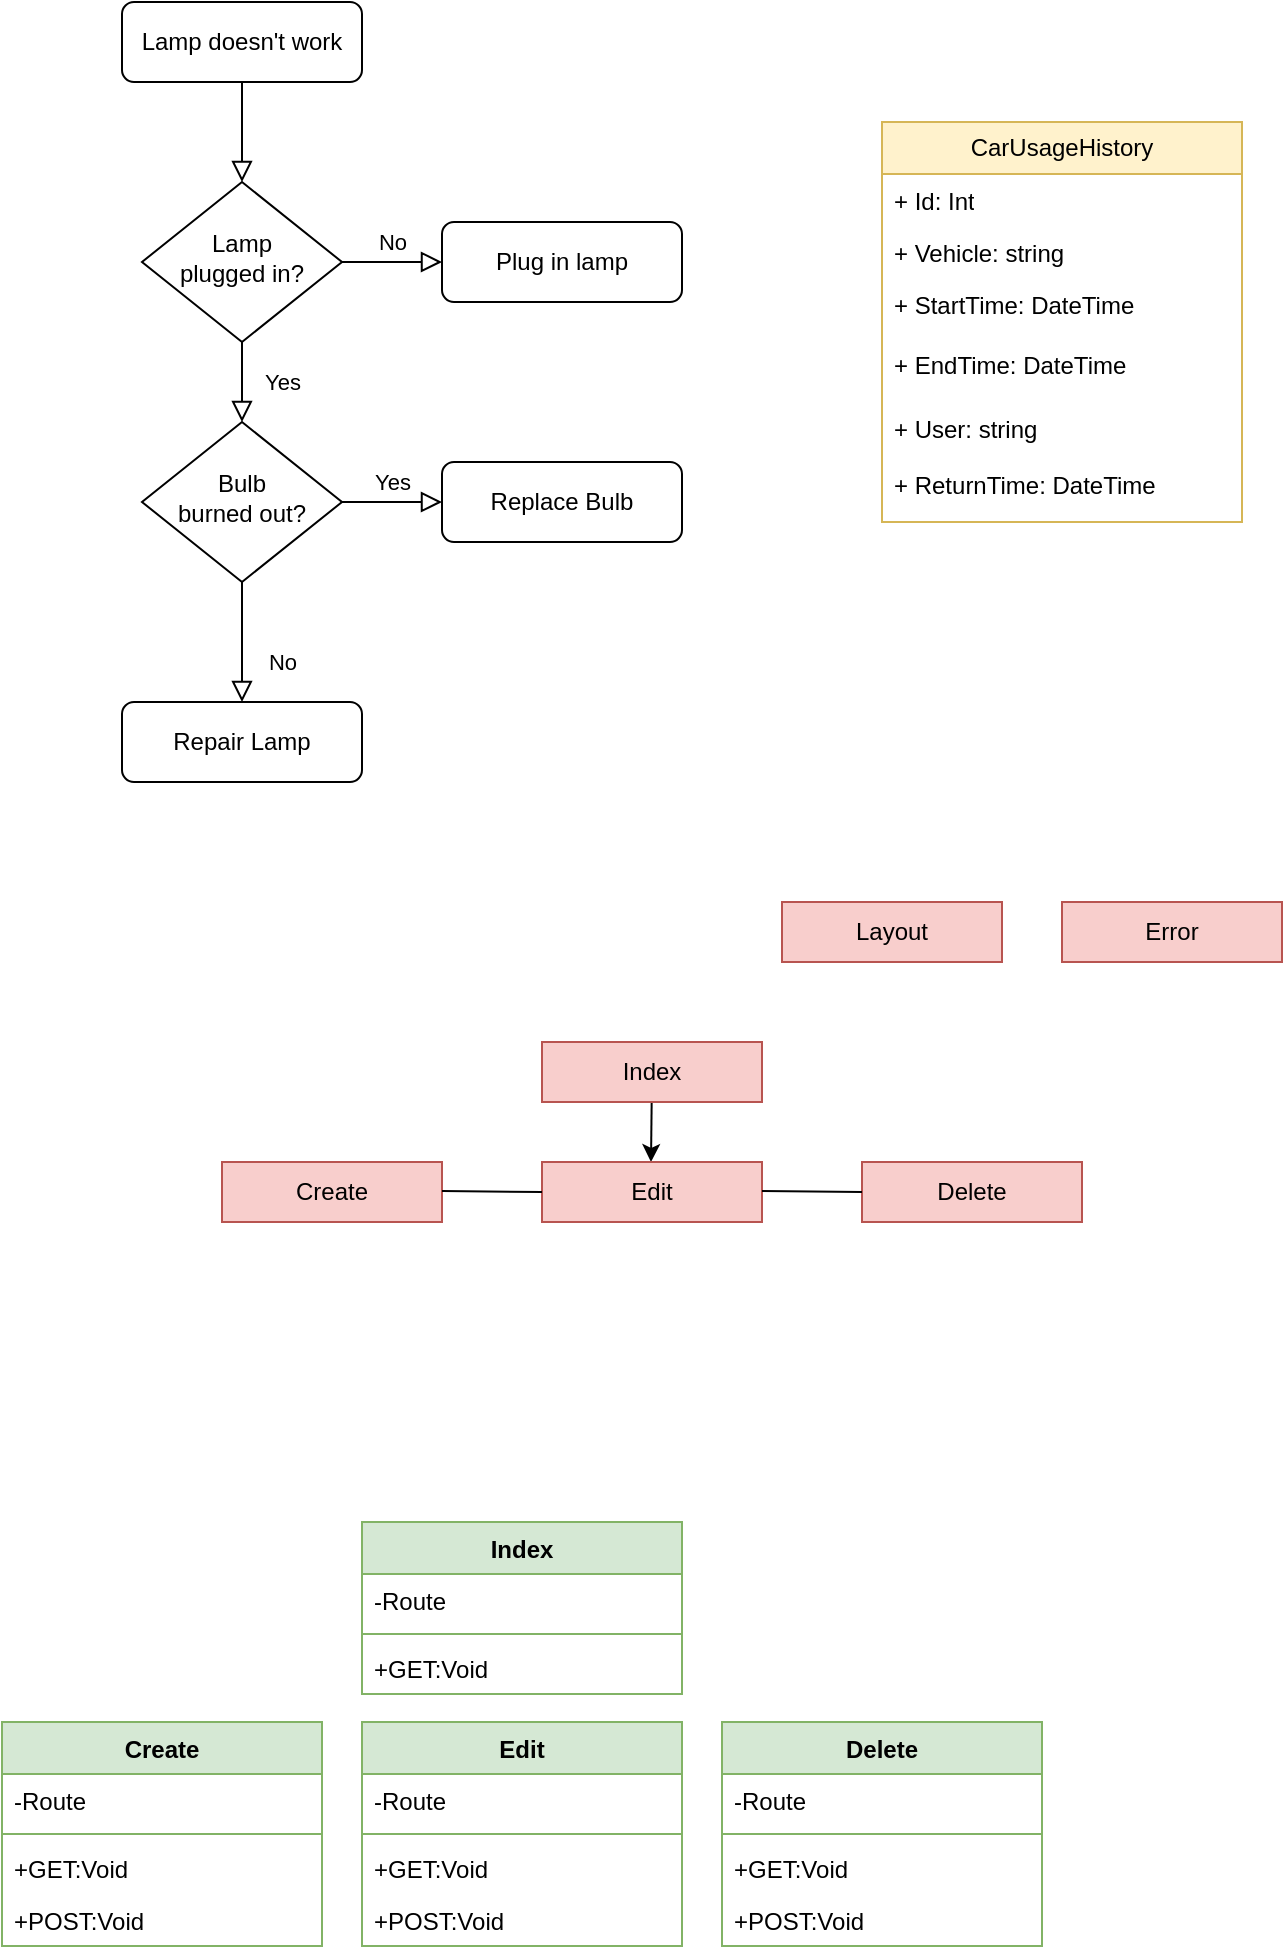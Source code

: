 <mxfile version="21.5.2" type="github">
  <diagram id="C5RBs43oDa-KdzZeNtuy" name="Page-1">
    <mxGraphModel dx="1434" dy="841" grid="1" gridSize="10" guides="1" tooltips="1" connect="1" arrows="1" fold="1" page="1" pageScale="1" pageWidth="827" pageHeight="1169" math="0" shadow="0">
      <root>
        <mxCell id="WIyWlLk6GJQsqaUBKTNV-0" />
        <mxCell id="WIyWlLk6GJQsqaUBKTNV-1" parent="WIyWlLk6GJQsqaUBKTNV-0" />
        <mxCell id="WIyWlLk6GJQsqaUBKTNV-2" value="" style="rounded=0;html=1;jettySize=auto;orthogonalLoop=1;fontSize=11;endArrow=block;endFill=0;endSize=8;strokeWidth=1;shadow=0;labelBackgroundColor=none;edgeStyle=orthogonalEdgeStyle;" parent="WIyWlLk6GJQsqaUBKTNV-1" source="WIyWlLk6GJQsqaUBKTNV-3" target="WIyWlLk6GJQsqaUBKTNV-6" edge="1">
          <mxGeometry relative="1" as="geometry" />
        </mxCell>
        <mxCell id="WIyWlLk6GJQsqaUBKTNV-3" value="Lamp doesn&#39;t work" style="rounded=1;whiteSpace=wrap;html=1;fontSize=12;glass=0;strokeWidth=1;shadow=0;" parent="WIyWlLk6GJQsqaUBKTNV-1" vertex="1">
          <mxGeometry x="160" y="80" width="120" height="40" as="geometry" />
        </mxCell>
        <mxCell id="WIyWlLk6GJQsqaUBKTNV-4" value="Yes" style="rounded=0;html=1;jettySize=auto;orthogonalLoop=1;fontSize=11;endArrow=block;endFill=0;endSize=8;strokeWidth=1;shadow=0;labelBackgroundColor=none;edgeStyle=orthogonalEdgeStyle;" parent="WIyWlLk6GJQsqaUBKTNV-1" source="WIyWlLk6GJQsqaUBKTNV-6" target="WIyWlLk6GJQsqaUBKTNV-10" edge="1">
          <mxGeometry y="20" relative="1" as="geometry">
            <mxPoint as="offset" />
          </mxGeometry>
        </mxCell>
        <mxCell id="WIyWlLk6GJQsqaUBKTNV-5" value="No" style="edgeStyle=orthogonalEdgeStyle;rounded=0;html=1;jettySize=auto;orthogonalLoop=1;fontSize=11;endArrow=block;endFill=0;endSize=8;strokeWidth=1;shadow=0;labelBackgroundColor=none;" parent="WIyWlLk6GJQsqaUBKTNV-1" source="WIyWlLk6GJQsqaUBKTNV-6" target="WIyWlLk6GJQsqaUBKTNV-7" edge="1">
          <mxGeometry y="10" relative="1" as="geometry">
            <mxPoint as="offset" />
          </mxGeometry>
        </mxCell>
        <mxCell id="WIyWlLk6GJQsqaUBKTNV-6" value="Lamp&lt;br&gt;plugged in?" style="rhombus;whiteSpace=wrap;html=1;shadow=0;fontFamily=Helvetica;fontSize=12;align=center;strokeWidth=1;spacing=6;spacingTop=-4;" parent="WIyWlLk6GJQsqaUBKTNV-1" vertex="1">
          <mxGeometry x="170" y="170" width="100" height="80" as="geometry" />
        </mxCell>
        <mxCell id="WIyWlLk6GJQsqaUBKTNV-7" value="Plug in lamp" style="rounded=1;whiteSpace=wrap;html=1;fontSize=12;glass=0;strokeWidth=1;shadow=0;" parent="WIyWlLk6GJQsqaUBKTNV-1" vertex="1">
          <mxGeometry x="320" y="190" width="120" height="40" as="geometry" />
        </mxCell>
        <mxCell id="WIyWlLk6GJQsqaUBKTNV-8" value="No" style="rounded=0;html=1;jettySize=auto;orthogonalLoop=1;fontSize=11;endArrow=block;endFill=0;endSize=8;strokeWidth=1;shadow=0;labelBackgroundColor=none;edgeStyle=orthogonalEdgeStyle;" parent="WIyWlLk6GJQsqaUBKTNV-1" source="WIyWlLk6GJQsqaUBKTNV-10" target="WIyWlLk6GJQsqaUBKTNV-11" edge="1">
          <mxGeometry x="0.333" y="20" relative="1" as="geometry">
            <mxPoint as="offset" />
          </mxGeometry>
        </mxCell>
        <mxCell id="WIyWlLk6GJQsqaUBKTNV-9" value="Yes" style="edgeStyle=orthogonalEdgeStyle;rounded=0;html=1;jettySize=auto;orthogonalLoop=1;fontSize=11;endArrow=block;endFill=0;endSize=8;strokeWidth=1;shadow=0;labelBackgroundColor=none;" parent="WIyWlLk6GJQsqaUBKTNV-1" source="WIyWlLk6GJQsqaUBKTNV-10" target="WIyWlLk6GJQsqaUBKTNV-12" edge="1">
          <mxGeometry y="10" relative="1" as="geometry">
            <mxPoint as="offset" />
          </mxGeometry>
        </mxCell>
        <mxCell id="WIyWlLk6GJQsqaUBKTNV-10" value="Bulb&lt;br&gt;burned out?" style="rhombus;whiteSpace=wrap;html=1;shadow=0;fontFamily=Helvetica;fontSize=12;align=center;strokeWidth=1;spacing=6;spacingTop=-4;" parent="WIyWlLk6GJQsqaUBKTNV-1" vertex="1">
          <mxGeometry x="170" y="290" width="100" height="80" as="geometry" />
        </mxCell>
        <mxCell id="WIyWlLk6GJQsqaUBKTNV-11" value="Repair Lamp" style="rounded=1;whiteSpace=wrap;html=1;fontSize=12;glass=0;strokeWidth=1;shadow=0;" parent="WIyWlLk6GJQsqaUBKTNV-1" vertex="1">
          <mxGeometry x="160" y="430" width="120" height="40" as="geometry" />
        </mxCell>
        <mxCell id="WIyWlLk6GJQsqaUBKTNV-12" value="Replace Bulb" style="rounded=1;whiteSpace=wrap;html=1;fontSize=12;glass=0;strokeWidth=1;shadow=0;" parent="WIyWlLk6GJQsqaUBKTNV-1" vertex="1">
          <mxGeometry x="320" y="310" width="120" height="40" as="geometry" />
        </mxCell>
        <mxCell id="zlqTwgKl69pXpOVkf6Hf-0" value="CarUsageHistory" style="swimlane;fontStyle=0;childLayout=stackLayout;horizontal=1;startSize=26;fillColor=#fff2cc;horizontalStack=0;resizeParent=1;resizeParentMax=0;resizeLast=0;collapsible=1;marginBottom=0;whiteSpace=wrap;html=1;strokeColor=#d6b656;" vertex="1" parent="WIyWlLk6GJQsqaUBKTNV-1">
          <mxGeometry x="540" y="140" width="180" height="200" as="geometry">
            <mxRectangle x="590" y="200" width="130" height="30" as="alternateBounds" />
          </mxGeometry>
        </mxCell>
        <mxCell id="zlqTwgKl69pXpOVkf6Hf-1" value="+ Id: Int" style="text;strokeColor=none;fillColor=none;align=left;verticalAlign=top;spacingLeft=4;spacingRight=4;overflow=hidden;rotatable=0;points=[[0,0.5],[1,0.5]];portConstraint=eastwest;whiteSpace=wrap;html=1;" vertex="1" parent="zlqTwgKl69pXpOVkf6Hf-0">
          <mxGeometry y="26" width="180" height="26" as="geometry" />
        </mxCell>
        <mxCell id="zlqTwgKl69pXpOVkf6Hf-2" value="+ Vehicle: string" style="text;strokeColor=none;fillColor=none;align=left;verticalAlign=top;spacingLeft=4;spacingRight=4;overflow=hidden;rotatable=0;points=[[0,0.5],[1,0.5]];portConstraint=eastwest;whiteSpace=wrap;html=1;" vertex="1" parent="zlqTwgKl69pXpOVkf6Hf-0">
          <mxGeometry y="52" width="180" height="26" as="geometry" />
        </mxCell>
        <mxCell id="zlqTwgKl69pXpOVkf6Hf-3" value="+ StartTime: DateTime" style="text;strokeColor=none;fillColor=none;align=left;verticalAlign=top;spacingLeft=4;spacingRight=4;overflow=hidden;rotatable=0;points=[[0,0.5],[1,0.5]];portConstraint=eastwest;whiteSpace=wrap;html=1;" vertex="1" parent="zlqTwgKl69pXpOVkf6Hf-0">
          <mxGeometry y="78" width="180" height="30" as="geometry" />
        </mxCell>
        <mxCell id="zlqTwgKl69pXpOVkf6Hf-4" value="+ EndTime: DateTime" style="text;strokeColor=none;fillColor=none;align=left;verticalAlign=top;spacingLeft=4;spacingRight=4;overflow=hidden;rotatable=0;points=[[0,0.5],[1,0.5]];portConstraint=eastwest;whiteSpace=wrap;html=1;" vertex="1" parent="zlqTwgKl69pXpOVkf6Hf-0">
          <mxGeometry y="108" width="180" height="32" as="geometry" />
        </mxCell>
        <mxCell id="zlqTwgKl69pXpOVkf6Hf-10" value="+ User: string" style="text;strokeColor=none;fillColor=none;align=left;verticalAlign=top;spacingLeft=4;spacingRight=4;overflow=hidden;rotatable=0;points=[[0,0.5],[1,0.5]];portConstraint=eastwest;whiteSpace=wrap;html=1;" vertex="1" parent="zlqTwgKl69pXpOVkf6Hf-0">
          <mxGeometry y="140" width="180" height="28" as="geometry" />
        </mxCell>
        <mxCell id="zlqTwgKl69pXpOVkf6Hf-11" value="+ ReturnTime: DateTime" style="text;strokeColor=none;fillColor=none;align=left;verticalAlign=top;spacingLeft=4;spacingRight=4;overflow=hidden;rotatable=0;points=[[0,0.5],[1,0.5]];portConstraint=eastwest;whiteSpace=wrap;html=1;" vertex="1" parent="zlqTwgKl69pXpOVkf6Hf-0">
          <mxGeometry y="168" width="180" height="32" as="geometry" />
        </mxCell>
        <mxCell id="zlqTwgKl69pXpOVkf6Hf-13" value="Create" style="html=1;whiteSpace=wrap;fillColor=#f8cecc;strokeColor=#b85450;" vertex="1" parent="WIyWlLk6GJQsqaUBKTNV-1">
          <mxGeometry x="210" y="660" width="110" height="30" as="geometry" />
        </mxCell>
        <mxCell id="zlqTwgKl69pXpOVkf6Hf-14" value="" style="endArrow=classic;html=1;rounded=0;" edge="1" parent="WIyWlLk6GJQsqaUBKTNV-1" source="zlqTwgKl69pXpOVkf6Hf-20">
          <mxGeometry width="50" height="50" relative="1" as="geometry">
            <mxPoint x="424.5" y="610" as="sourcePoint" />
            <mxPoint x="424.5" y="660" as="targetPoint" />
          </mxGeometry>
        </mxCell>
        <mxCell id="zlqTwgKl69pXpOVkf6Hf-15" value="Layout" style="html=1;whiteSpace=wrap;fillColor=#f8cecc;strokeColor=#b85450;" vertex="1" parent="WIyWlLk6GJQsqaUBKTNV-1">
          <mxGeometry x="490" y="530" width="110" height="30" as="geometry" />
        </mxCell>
        <mxCell id="zlqTwgKl69pXpOVkf6Hf-16" value="Edit" style="html=1;whiteSpace=wrap;fillColor=#f8cecc;strokeColor=#b85450;" vertex="1" parent="WIyWlLk6GJQsqaUBKTNV-1">
          <mxGeometry x="370" y="660" width="110" height="30" as="geometry" />
        </mxCell>
        <mxCell id="zlqTwgKl69pXpOVkf6Hf-17" value="Delete" style="html=1;whiteSpace=wrap;fillColor=#f8cecc;strokeColor=#b85450;" vertex="1" parent="WIyWlLk6GJQsqaUBKTNV-1">
          <mxGeometry x="530" y="660" width="110" height="30" as="geometry" />
        </mxCell>
        <mxCell id="zlqTwgKl69pXpOVkf6Hf-18" value="" style="endArrow=none;html=1;rounded=0;entryX=0;entryY=0.5;entryDx=0;entryDy=0;" edge="1" parent="WIyWlLk6GJQsqaUBKTNV-1" target="zlqTwgKl69pXpOVkf6Hf-16">
          <mxGeometry width="50" height="50" relative="1" as="geometry">
            <mxPoint x="320" y="674.5" as="sourcePoint" />
            <mxPoint x="360" y="674.5" as="targetPoint" />
          </mxGeometry>
        </mxCell>
        <mxCell id="zlqTwgKl69pXpOVkf6Hf-19" value="" style="endArrow=none;html=1;rounded=0;entryX=0;entryY=0.5;entryDx=0;entryDy=0;" edge="1" parent="WIyWlLk6GJQsqaUBKTNV-1">
          <mxGeometry width="50" height="50" relative="1" as="geometry">
            <mxPoint x="480" y="674.5" as="sourcePoint" />
            <mxPoint x="530" y="675" as="targetPoint" />
          </mxGeometry>
        </mxCell>
        <mxCell id="zlqTwgKl69pXpOVkf6Hf-21" value="Error" style="html=1;whiteSpace=wrap;fillColor=#f8cecc;strokeColor=#b85450;" vertex="1" parent="WIyWlLk6GJQsqaUBKTNV-1">
          <mxGeometry x="630" y="530" width="110" height="30" as="geometry" />
        </mxCell>
        <mxCell id="zlqTwgKl69pXpOVkf6Hf-22" value="" style="endArrow=classic;html=1;rounded=0;" edge="1" parent="WIyWlLk6GJQsqaUBKTNV-1" target="zlqTwgKl69pXpOVkf6Hf-20">
          <mxGeometry width="50" height="50" relative="1" as="geometry">
            <mxPoint x="424.5" y="610" as="sourcePoint" />
            <mxPoint x="424.5" y="660" as="targetPoint" />
          </mxGeometry>
        </mxCell>
        <mxCell id="zlqTwgKl69pXpOVkf6Hf-20" value="Index" style="html=1;whiteSpace=wrap;fillColor=#f8cecc;strokeColor=#b85450;" vertex="1" parent="WIyWlLk6GJQsqaUBKTNV-1">
          <mxGeometry x="370" y="600" width="110" height="30" as="geometry" />
        </mxCell>
        <mxCell id="zlqTwgKl69pXpOVkf6Hf-23" value="Index" style="swimlane;fontStyle=1;align=center;verticalAlign=top;childLayout=stackLayout;horizontal=1;startSize=26;horizontalStack=0;resizeParent=1;resizeParentMax=0;resizeLast=0;collapsible=1;marginBottom=0;whiteSpace=wrap;html=1;fillColor=#d5e8d4;strokeColor=#82b366;" vertex="1" parent="WIyWlLk6GJQsqaUBKTNV-1">
          <mxGeometry x="280" y="840" width="160" height="86" as="geometry" />
        </mxCell>
        <mxCell id="zlqTwgKl69pXpOVkf6Hf-24" value="-Route&lt;br&gt;" style="text;strokeColor=none;fillColor=none;align=left;verticalAlign=top;spacingLeft=4;spacingRight=4;overflow=hidden;rotatable=0;points=[[0,0.5],[1,0.5]];portConstraint=eastwest;whiteSpace=wrap;html=1;" vertex="1" parent="zlqTwgKl69pXpOVkf6Hf-23">
          <mxGeometry y="26" width="160" height="26" as="geometry" />
        </mxCell>
        <mxCell id="zlqTwgKl69pXpOVkf6Hf-25" value="" style="line;strokeWidth=1;fillColor=none;align=left;verticalAlign=middle;spacingTop=-1;spacingLeft=3;spacingRight=3;rotatable=0;labelPosition=right;points=[];portConstraint=eastwest;strokeColor=inherit;" vertex="1" parent="zlqTwgKl69pXpOVkf6Hf-23">
          <mxGeometry y="52" width="160" height="8" as="geometry" />
        </mxCell>
        <mxCell id="zlqTwgKl69pXpOVkf6Hf-26" value="+GET:Void" style="text;strokeColor=none;fillColor=none;align=left;verticalAlign=top;spacingLeft=4;spacingRight=4;overflow=hidden;rotatable=0;points=[[0,0.5],[1,0.5]];portConstraint=eastwest;whiteSpace=wrap;html=1;" vertex="1" parent="zlqTwgKl69pXpOVkf6Hf-23">
          <mxGeometry y="60" width="160" height="26" as="geometry" />
        </mxCell>
        <mxCell id="zlqTwgKl69pXpOVkf6Hf-27" value="Create" style="swimlane;fontStyle=1;align=center;verticalAlign=top;childLayout=stackLayout;horizontal=1;startSize=26;horizontalStack=0;resizeParent=1;resizeParentMax=0;resizeLast=0;collapsible=1;marginBottom=0;whiteSpace=wrap;html=1;fillColor=#d5e8d4;strokeColor=#82b366;" vertex="1" parent="WIyWlLk6GJQsqaUBKTNV-1">
          <mxGeometry x="100" y="940" width="160" height="112" as="geometry" />
        </mxCell>
        <mxCell id="zlqTwgKl69pXpOVkf6Hf-28" value="-Route&lt;br&gt;" style="text;strokeColor=none;fillColor=none;align=left;verticalAlign=top;spacingLeft=4;spacingRight=4;overflow=hidden;rotatable=0;points=[[0,0.5],[1,0.5]];portConstraint=eastwest;whiteSpace=wrap;html=1;" vertex="1" parent="zlqTwgKl69pXpOVkf6Hf-27">
          <mxGeometry y="26" width="160" height="26" as="geometry" />
        </mxCell>
        <mxCell id="zlqTwgKl69pXpOVkf6Hf-29" value="" style="line;strokeWidth=1;fillColor=none;align=left;verticalAlign=middle;spacingTop=-1;spacingLeft=3;spacingRight=3;rotatable=0;labelPosition=right;points=[];portConstraint=eastwest;strokeColor=inherit;" vertex="1" parent="zlqTwgKl69pXpOVkf6Hf-27">
          <mxGeometry y="52" width="160" height="8" as="geometry" />
        </mxCell>
        <mxCell id="zlqTwgKl69pXpOVkf6Hf-30" value="+GET:Void" style="text;strokeColor=none;fillColor=none;align=left;verticalAlign=top;spacingLeft=4;spacingRight=4;overflow=hidden;rotatable=0;points=[[0,0.5],[1,0.5]];portConstraint=eastwest;whiteSpace=wrap;html=1;" vertex="1" parent="zlqTwgKl69pXpOVkf6Hf-27">
          <mxGeometry y="60" width="160" height="26" as="geometry" />
        </mxCell>
        <mxCell id="zlqTwgKl69pXpOVkf6Hf-31" value="+POST:Void" style="text;strokeColor=none;fillColor=none;align=left;verticalAlign=top;spacingLeft=4;spacingRight=4;overflow=hidden;rotatable=0;points=[[0,0.5],[1,0.5]];portConstraint=eastwest;whiteSpace=wrap;html=1;" vertex="1" parent="zlqTwgKl69pXpOVkf6Hf-27">
          <mxGeometry y="86" width="160" height="26" as="geometry" />
        </mxCell>
        <mxCell id="zlqTwgKl69pXpOVkf6Hf-32" value="Edit" style="swimlane;fontStyle=1;align=center;verticalAlign=top;childLayout=stackLayout;horizontal=1;startSize=26;horizontalStack=0;resizeParent=1;resizeParentMax=0;resizeLast=0;collapsible=1;marginBottom=0;whiteSpace=wrap;html=1;fillColor=#d5e8d4;strokeColor=#82b366;" vertex="1" parent="WIyWlLk6GJQsqaUBKTNV-1">
          <mxGeometry x="280" y="940" width="160" height="112" as="geometry" />
        </mxCell>
        <mxCell id="zlqTwgKl69pXpOVkf6Hf-33" value="-Route&lt;br&gt;" style="text;strokeColor=none;fillColor=none;align=left;verticalAlign=top;spacingLeft=4;spacingRight=4;overflow=hidden;rotatable=0;points=[[0,0.5],[1,0.5]];portConstraint=eastwest;whiteSpace=wrap;html=1;" vertex="1" parent="zlqTwgKl69pXpOVkf6Hf-32">
          <mxGeometry y="26" width="160" height="26" as="geometry" />
        </mxCell>
        <mxCell id="zlqTwgKl69pXpOVkf6Hf-34" value="" style="line;strokeWidth=1;fillColor=none;align=left;verticalAlign=middle;spacingTop=-1;spacingLeft=3;spacingRight=3;rotatable=0;labelPosition=right;points=[];portConstraint=eastwest;strokeColor=inherit;" vertex="1" parent="zlqTwgKl69pXpOVkf6Hf-32">
          <mxGeometry y="52" width="160" height="8" as="geometry" />
        </mxCell>
        <mxCell id="zlqTwgKl69pXpOVkf6Hf-35" value="+GET:Void" style="text;strokeColor=none;fillColor=none;align=left;verticalAlign=top;spacingLeft=4;spacingRight=4;overflow=hidden;rotatable=0;points=[[0,0.5],[1,0.5]];portConstraint=eastwest;whiteSpace=wrap;html=1;" vertex="1" parent="zlqTwgKl69pXpOVkf6Hf-32">
          <mxGeometry y="60" width="160" height="26" as="geometry" />
        </mxCell>
        <mxCell id="zlqTwgKl69pXpOVkf6Hf-36" value="+POST:Void" style="text;strokeColor=none;fillColor=none;align=left;verticalAlign=top;spacingLeft=4;spacingRight=4;overflow=hidden;rotatable=0;points=[[0,0.5],[1,0.5]];portConstraint=eastwest;whiteSpace=wrap;html=1;" vertex="1" parent="zlqTwgKl69pXpOVkf6Hf-32">
          <mxGeometry y="86" width="160" height="26" as="geometry" />
        </mxCell>
        <mxCell id="zlqTwgKl69pXpOVkf6Hf-37" value="Delete" style="swimlane;fontStyle=1;align=center;verticalAlign=top;childLayout=stackLayout;horizontal=1;startSize=26;horizontalStack=0;resizeParent=1;resizeParentMax=0;resizeLast=0;collapsible=1;marginBottom=0;whiteSpace=wrap;html=1;fillColor=#d5e8d4;strokeColor=#82b366;" vertex="1" parent="WIyWlLk6GJQsqaUBKTNV-1">
          <mxGeometry x="460" y="940" width="160" height="112" as="geometry" />
        </mxCell>
        <mxCell id="zlqTwgKl69pXpOVkf6Hf-38" value="-Route&lt;br&gt;" style="text;strokeColor=none;fillColor=none;align=left;verticalAlign=top;spacingLeft=4;spacingRight=4;overflow=hidden;rotatable=0;points=[[0,0.5],[1,0.5]];portConstraint=eastwest;whiteSpace=wrap;html=1;" vertex="1" parent="zlqTwgKl69pXpOVkf6Hf-37">
          <mxGeometry y="26" width="160" height="26" as="geometry" />
        </mxCell>
        <mxCell id="zlqTwgKl69pXpOVkf6Hf-39" value="" style="line;strokeWidth=1;fillColor=none;align=left;verticalAlign=middle;spacingTop=-1;spacingLeft=3;spacingRight=3;rotatable=0;labelPosition=right;points=[];portConstraint=eastwest;strokeColor=inherit;" vertex="1" parent="zlqTwgKl69pXpOVkf6Hf-37">
          <mxGeometry y="52" width="160" height="8" as="geometry" />
        </mxCell>
        <mxCell id="zlqTwgKl69pXpOVkf6Hf-40" value="+GET:Void" style="text;strokeColor=none;fillColor=none;align=left;verticalAlign=top;spacingLeft=4;spacingRight=4;overflow=hidden;rotatable=0;points=[[0,0.5],[1,0.5]];portConstraint=eastwest;whiteSpace=wrap;html=1;" vertex="1" parent="zlqTwgKl69pXpOVkf6Hf-37">
          <mxGeometry y="60" width="160" height="26" as="geometry" />
        </mxCell>
        <mxCell id="zlqTwgKl69pXpOVkf6Hf-41" value="+POST:Void" style="text;strokeColor=none;fillColor=none;align=left;verticalAlign=top;spacingLeft=4;spacingRight=4;overflow=hidden;rotatable=0;points=[[0,0.5],[1,0.5]];portConstraint=eastwest;whiteSpace=wrap;html=1;" vertex="1" parent="zlqTwgKl69pXpOVkf6Hf-37">
          <mxGeometry y="86" width="160" height="26" as="geometry" />
        </mxCell>
      </root>
    </mxGraphModel>
  </diagram>
</mxfile>
